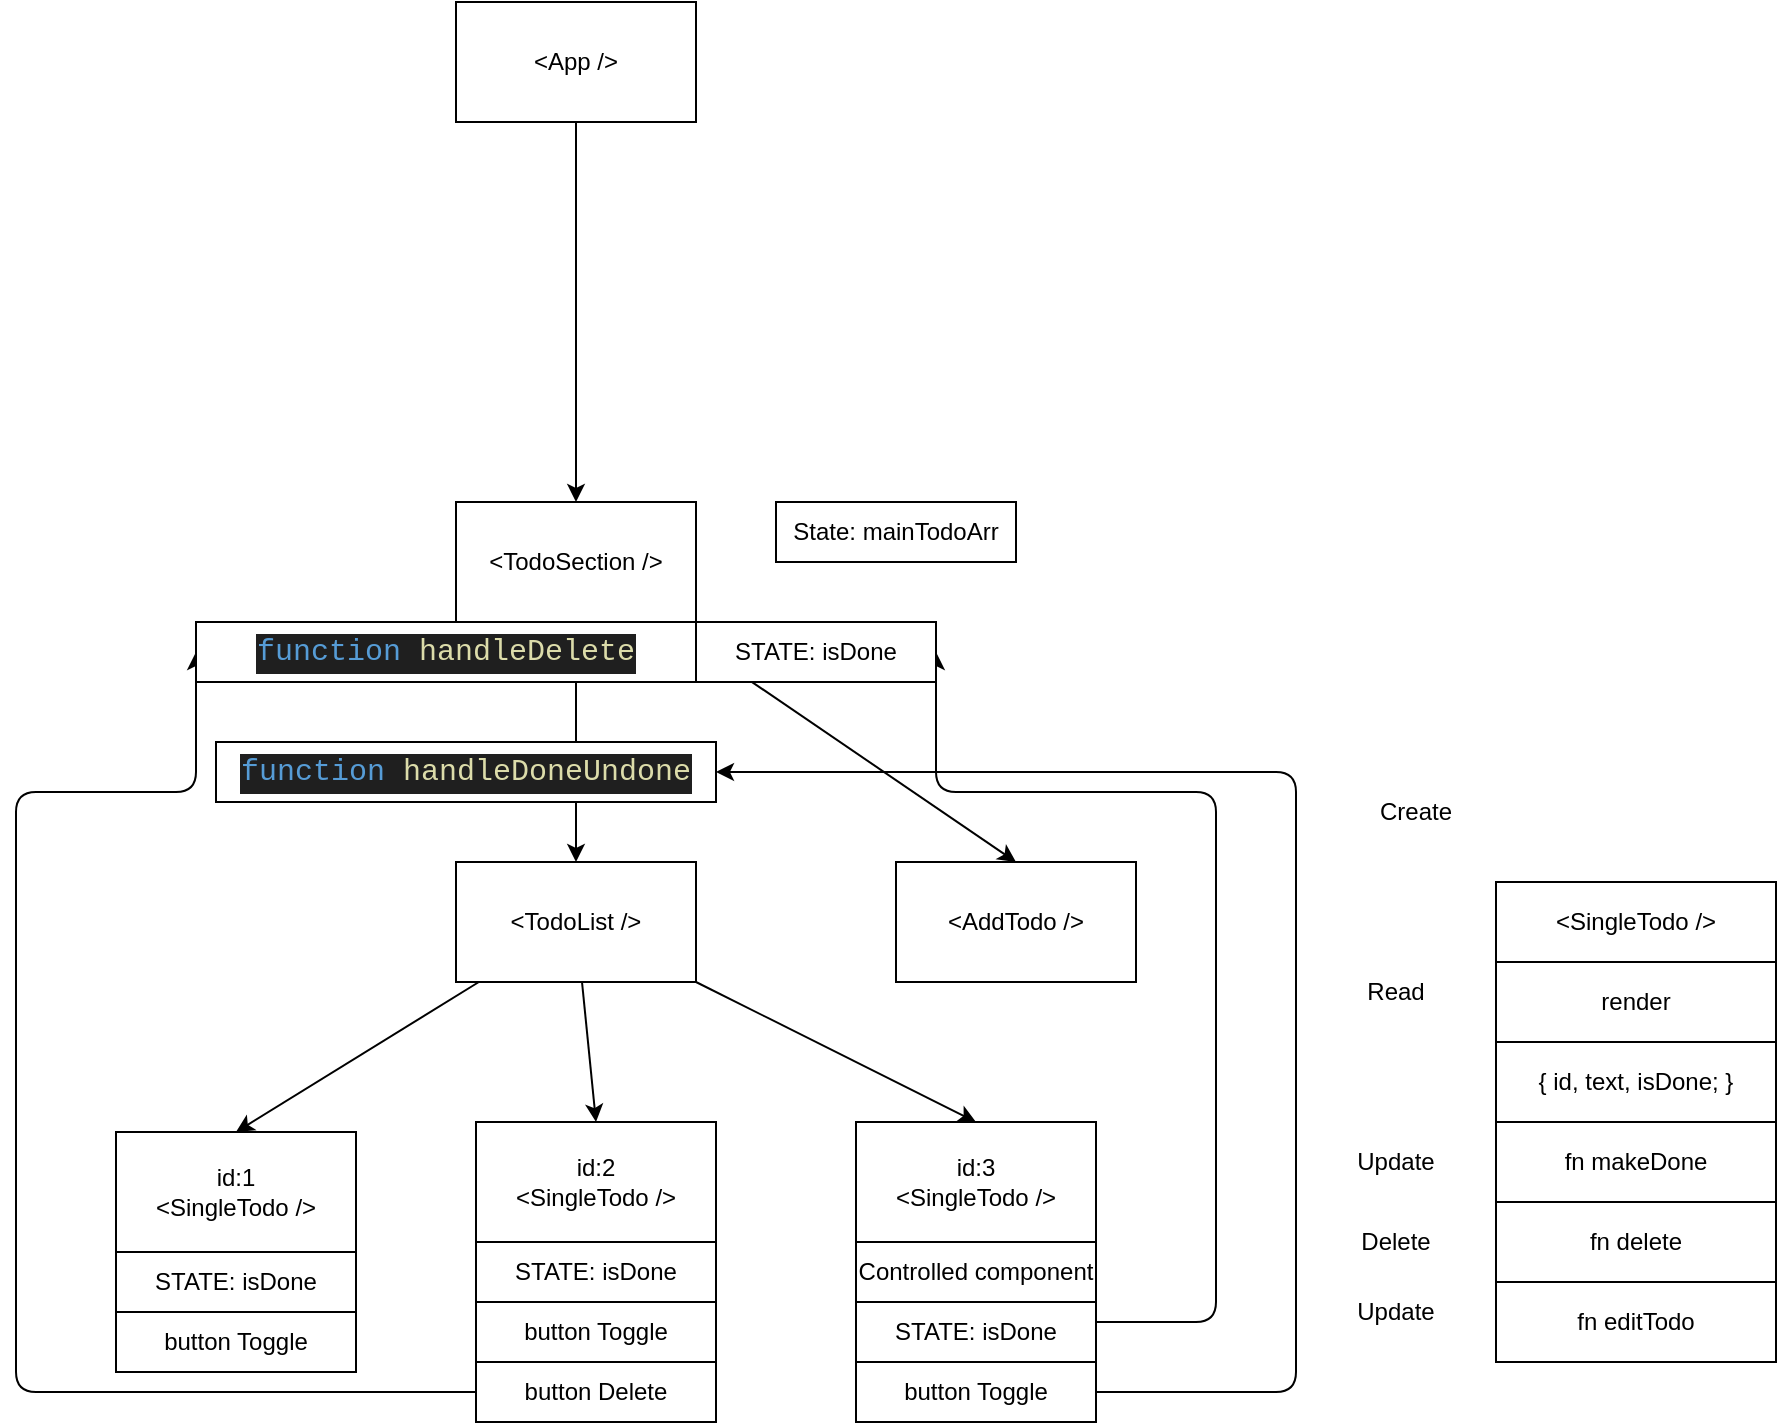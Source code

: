 <mxfile>
    <diagram id="yT9yuStJUzRMGt0otY4H" name="Page-1">
        <mxGraphModel dx="1568" dy="1464" grid="1" gridSize="10" guides="1" tooltips="1" connect="1" arrows="1" fold="1" page="1" pageScale="1" pageWidth="850" pageHeight="1100" math="0" shadow="0">
            <root>
                <mxCell id="0"/>
                <mxCell id="1" parent="0"/>
                <mxCell id="23" style="edgeStyle=none;html=1;entryX=0.5;entryY=0;entryDx=0;entryDy=0;" parent="1" source="2" edge="1" target="17">
                    <mxGeometry relative="1" as="geometry">
                        <mxPoint x="140" y="120" as="targetPoint"/>
                    </mxGeometry>
                </mxCell>
                <mxCell id="44" style="edgeStyle=none;html=1;entryX=0.5;entryY=0;entryDx=0;entryDy=0;" edge="1" parent="1" source="2" target="43">
                    <mxGeometry relative="1" as="geometry"/>
                </mxCell>
                <mxCell id="2" value="&amp;lt;TodoSection /&amp;gt;" style="rounded=0;whiteSpace=wrap;html=1;" parent="1" vertex="1">
                    <mxGeometry x="80" y="10" width="120" height="60" as="geometry"/>
                </mxCell>
                <mxCell id="3" value="render" style="rounded=0;whiteSpace=wrap;html=1;" parent="1" vertex="1">
                    <mxGeometry x="600" y="240" width="140" height="40" as="geometry"/>
                </mxCell>
                <mxCell id="4" value="{ id, text, isDone; }" style="rounded=0;whiteSpace=wrap;html=1;" parent="1" vertex="1">
                    <mxGeometry x="600" y="280" width="140" height="40" as="geometry"/>
                </mxCell>
                <mxCell id="5" value="fn makeDone" style="rounded=0;whiteSpace=wrap;html=1;" parent="1" vertex="1">
                    <mxGeometry x="600" y="320" width="140" height="40" as="geometry"/>
                </mxCell>
                <mxCell id="6" value="fn delete" style="rounded=0;whiteSpace=wrap;html=1;" parent="1" vertex="1">
                    <mxGeometry x="600" y="360" width="140" height="40" as="geometry"/>
                </mxCell>
                <mxCell id="7" value="fn editTodo" style="rounded=0;whiteSpace=wrap;html=1;" parent="1" vertex="1">
                    <mxGeometry x="600" y="400" width="140" height="40" as="geometry"/>
                </mxCell>
                <mxCell id="8" value="&amp;lt;SingleTodo /&amp;gt;" style="rounded=0;whiteSpace=wrap;html=1;" parent="1" vertex="1">
                    <mxGeometry x="600" y="200" width="140" height="40" as="geometry"/>
                </mxCell>
                <mxCell id="12" value="Create" style="text;html=1;strokeColor=none;fillColor=none;align=center;verticalAlign=middle;whiteSpace=wrap;rounded=0;" parent="1" vertex="1">
                    <mxGeometry x="530" y="150" width="60" height="30" as="geometry"/>
                </mxCell>
                <mxCell id="13" value="Read" style="text;html=1;strokeColor=none;fillColor=none;align=center;verticalAlign=middle;whiteSpace=wrap;rounded=0;" parent="1" vertex="1">
                    <mxGeometry x="520" y="240" width="60" height="30" as="geometry"/>
                </mxCell>
                <mxCell id="14" value="Update" style="text;html=1;strokeColor=none;fillColor=none;align=center;verticalAlign=middle;whiteSpace=wrap;rounded=0;" parent="1" vertex="1">
                    <mxGeometry x="520" y="400" width="60" height="30" as="geometry"/>
                </mxCell>
                <mxCell id="15" value="Delete" style="text;html=1;strokeColor=none;fillColor=none;align=center;verticalAlign=middle;whiteSpace=wrap;rounded=0;" parent="1" vertex="1">
                    <mxGeometry x="520" y="365" width="60" height="30" as="geometry"/>
                </mxCell>
                <mxCell id="16" value="Update" style="text;html=1;strokeColor=none;fillColor=none;align=center;verticalAlign=middle;whiteSpace=wrap;rounded=0;" parent="1" vertex="1">
                    <mxGeometry x="520" y="325" width="60" height="30" as="geometry"/>
                </mxCell>
                <mxCell id="24" style="edgeStyle=none;html=1;entryX=0.5;entryY=0;entryDx=0;entryDy=0;" parent="1" source="17" target="18" edge="1">
                    <mxGeometry relative="1" as="geometry"/>
                </mxCell>
                <mxCell id="25" style="edgeStyle=none;html=1;entryX=0.5;entryY=0;entryDx=0;entryDy=0;" parent="1" source="17" target="19" edge="1">
                    <mxGeometry relative="1" as="geometry"/>
                </mxCell>
                <mxCell id="26" style="edgeStyle=none;html=1;entryX=0.5;entryY=0;entryDx=0;entryDy=0;" parent="1" source="17" target="20" edge="1">
                    <mxGeometry relative="1" as="geometry"/>
                </mxCell>
                <mxCell id="17" value="&amp;lt;TodoList /&amp;gt;" style="rounded=0;whiteSpace=wrap;html=1;" parent="1" vertex="1">
                    <mxGeometry x="80" y="190" width="120" height="60" as="geometry"/>
                </mxCell>
                <mxCell id="18" value="id:1&lt;br&gt;&amp;lt;SingleTodo /&amp;gt;" style="rounded=0;whiteSpace=wrap;html=1;" parent="1" vertex="1">
                    <mxGeometry x="-90" y="325" width="120" height="60" as="geometry"/>
                </mxCell>
                <mxCell id="19" value="id:2&lt;br&gt;&amp;lt;SingleTodo /&amp;gt;" style="rounded=0;whiteSpace=wrap;html=1;" parent="1" vertex="1">
                    <mxGeometry x="90" y="320" width="120" height="60" as="geometry"/>
                </mxCell>
                <mxCell id="20" value="id:3&lt;br&gt;&amp;lt;SingleTodo /&amp;gt;" style="rounded=0;whiteSpace=wrap;html=1;" parent="1" vertex="1">
                    <mxGeometry x="280" y="320" width="120" height="60" as="geometry"/>
                </mxCell>
                <mxCell id="22" style="edgeStyle=none;html=1;entryX=0.5;entryY=0;entryDx=0;entryDy=0;" parent="1" source="21" target="2" edge="1">
                    <mxGeometry relative="1" as="geometry"/>
                </mxCell>
                <mxCell id="21" value="&amp;lt;App /&amp;gt;" style="rounded=0;whiteSpace=wrap;html=1;" parent="1" vertex="1">
                    <mxGeometry x="80" y="-240" width="120" height="60" as="geometry"/>
                </mxCell>
                <mxCell id="27" value="State: mainTodoArr" style="rounded=0;whiteSpace=wrap;html=1;" parent="1" vertex="1">
                    <mxGeometry x="240" y="10" width="120" height="30" as="geometry"/>
                </mxCell>
                <mxCell id="32" style="edgeStyle=orthogonalEdgeStyle;html=1;entryX=1;entryY=0.5;entryDx=0;entryDy=0;" parent="1" source="28" target="31" edge="1">
                    <mxGeometry relative="1" as="geometry">
                        <Array as="points">
                            <mxPoint x="460" y="420"/>
                            <mxPoint x="460" y="155"/>
                        </Array>
                    </mxGeometry>
                </mxCell>
                <mxCell id="28" value="STATE: isDone" style="rounded=0;whiteSpace=wrap;html=1;" parent="1" vertex="1">
                    <mxGeometry x="280" y="410" width="120" height="30" as="geometry"/>
                </mxCell>
                <mxCell id="29" value="STATE: isDone" style="rounded=0;whiteSpace=wrap;html=1;" parent="1" vertex="1">
                    <mxGeometry x="90" y="380" width="120" height="30" as="geometry"/>
                </mxCell>
                <mxCell id="30" value="STATE: isDone" style="rounded=0;whiteSpace=wrap;html=1;" parent="1" vertex="1">
                    <mxGeometry x="-90" y="385" width="120" height="30" as="geometry"/>
                </mxCell>
                <mxCell id="31" value="STATE: isDone" style="rounded=0;whiteSpace=wrap;html=1;" parent="1" vertex="1">
                    <mxGeometry x="200" y="70" width="120" height="30" as="geometry"/>
                </mxCell>
                <mxCell id="33" value="Controlled component" style="rounded=0;whiteSpace=wrap;html=1;" parent="1" vertex="1">
                    <mxGeometry x="280" y="380" width="120" height="30" as="geometry"/>
                </mxCell>
                <mxCell id="34" value="button Toggle" style="rounded=0;whiteSpace=wrap;html=1;" parent="1" vertex="1">
                    <mxGeometry x="90" y="410" width="120" height="30" as="geometry"/>
                </mxCell>
                <mxCell id="41" style="edgeStyle=orthogonalEdgeStyle;html=1;entryX=1;entryY=0.5;entryDx=0;entryDy=0;" parent="1" source="35" target="42" edge="1">
                    <mxGeometry relative="1" as="geometry">
                        <mxPoint x="400.556" y="180" as="targetPoint"/>
                        <Array as="points">
                            <mxPoint x="500" y="455"/>
                            <mxPoint x="500" y="145"/>
                        </Array>
                    </mxGeometry>
                </mxCell>
                <mxCell id="35" value="button Toggle" style="rounded=0;whiteSpace=wrap;html=1;" parent="1" vertex="1">
                    <mxGeometry x="280" y="440" width="120" height="30" as="geometry"/>
                </mxCell>
                <mxCell id="36" value="button Toggle" style="rounded=0;whiteSpace=wrap;html=1;" parent="1" vertex="1">
                    <mxGeometry x="-90" y="415" width="120" height="30" as="geometry"/>
                </mxCell>
                <mxCell id="40" style="edgeStyle=orthogonalEdgeStyle;html=1;entryX=0;entryY=0.5;entryDx=0;entryDy=0;" parent="1" source="37" target="39" edge="1">
                    <mxGeometry relative="1" as="geometry">
                        <Array as="points">
                            <mxPoint x="-140" y="455"/>
                            <mxPoint x="-140" y="155"/>
                        </Array>
                    </mxGeometry>
                </mxCell>
                <mxCell id="37" value="button Delete" style="rounded=0;whiteSpace=wrap;html=1;" parent="1" vertex="1">
                    <mxGeometry x="90" y="440" width="120" height="30" as="geometry"/>
                </mxCell>
                <mxCell id="39" value="&lt;div style=&quot;color: rgb(204, 204, 204); background-color: rgb(31, 31, 31); font-family: &amp;quot;Cascadia code PL&amp;quot;, Menlo, Monaco, &amp;quot;Courier New&amp;quot;, monospace, Consolas, &amp;quot;Courier New&amp;quot;, monospace; font-size: 15px; line-height: 20px;&quot;&gt;&lt;span style=&quot;color: #569cd6;&quot;&gt;function&lt;/span&gt; &lt;span style=&quot;color: #dcdcaa;&quot;&gt;handleDelete&lt;/span&gt;&lt;/div&gt;" style="rounded=0;whiteSpace=wrap;html=1;" parent="1" vertex="1">
                    <mxGeometry x="-50" y="70" width="250" height="30" as="geometry"/>
                </mxCell>
                <mxCell id="42" value="&lt;div style=&quot;color: rgb(204, 204, 204); background-color: rgb(31, 31, 31); font-family: &amp;quot;Cascadia code PL&amp;quot;, Menlo, Monaco, &amp;quot;Courier New&amp;quot;, monospace, Consolas, &amp;quot;Courier New&amp;quot;, monospace; font-size: 15px; line-height: 20px;&quot;&gt;&lt;span style=&quot;color: #569cd6;&quot;&gt;function&lt;/span&gt; &lt;span style=&quot;color: #dcdcaa;&quot;&gt;handleDoneUndone&lt;/span&gt;&lt;/div&gt;" style="rounded=0;whiteSpace=wrap;html=1;" parent="1" vertex="1">
                    <mxGeometry x="-40" y="130" width="250" height="30" as="geometry"/>
                </mxCell>
                <mxCell id="43" value="&amp;lt;AddTodo /&amp;gt;" style="rounded=0;whiteSpace=wrap;html=1;" vertex="1" parent="1">
                    <mxGeometry x="300" y="190" width="120" height="60" as="geometry"/>
                </mxCell>
            </root>
        </mxGraphModel>
    </diagram>
</mxfile>